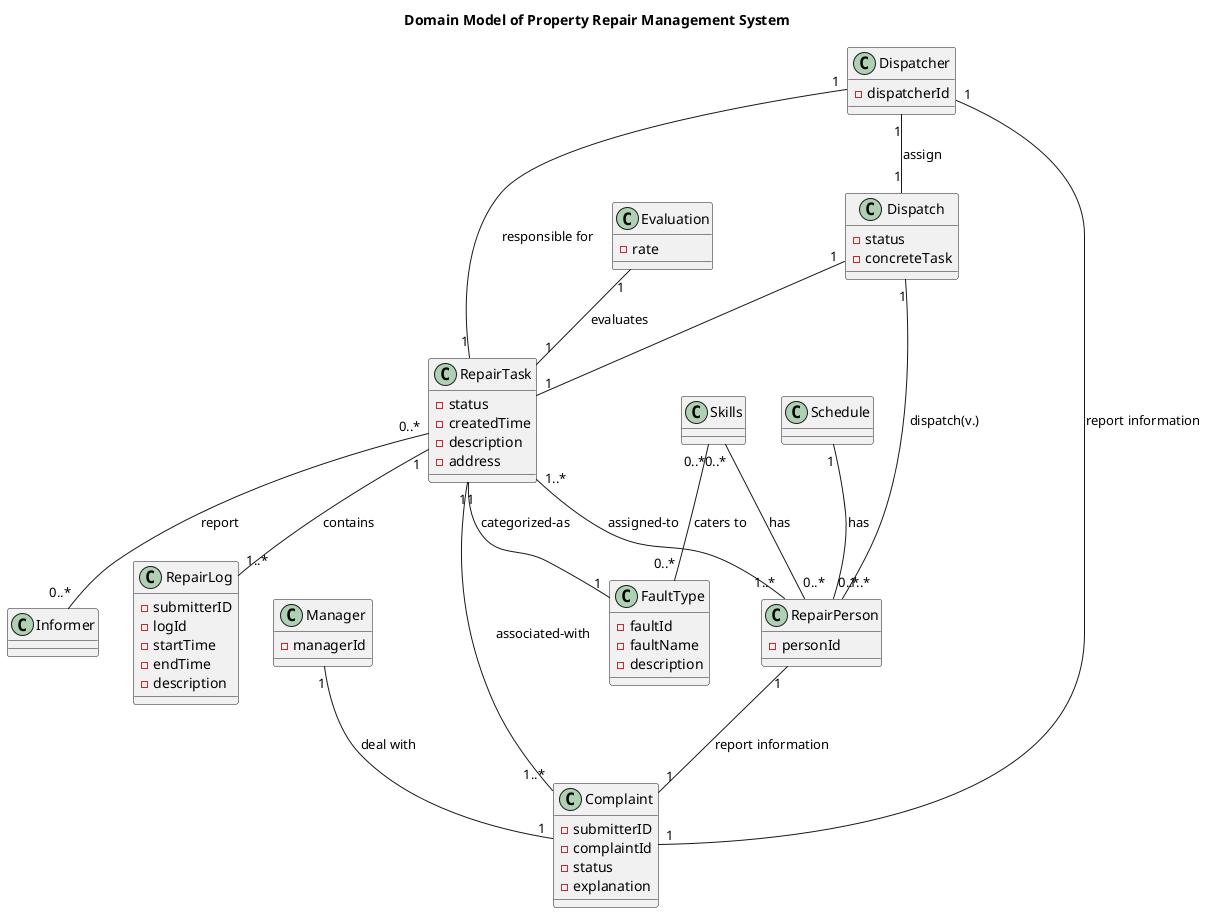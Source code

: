 @startuml !
title Domain Model of Property Repair Management System

class RepairPerson {
  - personId
}

class Skills{
}

class Schedule{
}

Skills "0..*" -- "0..*" RepairPerson : has
Skills "0..*" -- "0..*" FaultType : caters to
Schedule "1" -- "0..*" RepairPerson : has

class Dispatcher {
  - dispatcherId
}

class Manager{
  - managerId
}

class Informer{
}

'class RepairInformation{
'  - createdTime: DateTime //报修时间
'  - description: String //故障内容
'  - informer //上报故障的业主
'  - faultSource //故障来源
'}

class RepairTask {
  - status
  - createdTime
  - description
  - address
}

RepairTask "0..*" -- "0..*" Informer : report


'class RepairPersonDataBase{
'  //根据技能去筛选工人？？？
'}

class Dispatch{
  - status
  - concreteTask
}

class RepairLog {
  - submitterID
  - logId
  - startTime
  - endTime
  - description
}

class FaultType {
  - faultId
  - faultName
  - description
}

class Complaint {
  - submitterID
  - complaintId
  - status
  - explanation
}

class Evaluation {
   - rate 
}

' User <|-- RepairPerson
' User <|-- Dispatcher

Dispatcher "1" -- "1" Dispatch : assign
Dispatcher "1" -- "1" RepairTask : responsible for
' Dispatcher "1" -- "1..*" RepairInformation : record
Dispatch "1" -- "1..*" RepairPerson :dispatch(v.)
Dispatch "1" -- "1" RepairTask
' RepairTask "1" -- "1" RepairInformation : contains
' SingleTask "1" -- "1" RepairLog : contains
' RepairTask "1" -- "1..*" SingleTask : contains
RepairTask "1" -- "1..*" RepairLog : contains
RepairTask "1..*" -- "1..*" RepairPerson : assigned-to
RepairTask "1" -- "1" FaultType : categorized-as

' RepairPerson "1" -- "1" SingleTask : do

RepairTask "1" -- "1..*" Complaint : associated-with
Evaluation "1" -- "1" RepairTask : evaluates
Manager "1" -- "1" Complaint : deal with
RepairPerson "1" -- "1" Complaint : report information
Dispatcher "1" -- "1" Complaint : report information

'System "1" -- "1..*" RepairTask : store
'System "1" -- "1..*" RepairPersonDataBase : store

@enduml


' // System需不需要，涉及到User类等
' // 调度员在选择了故障类别后，系统可以推荐相关的维修工人？怎么建立联系
' // repairinformmation要不要独立
' // 投诉反馈的情况说明要不要独立
